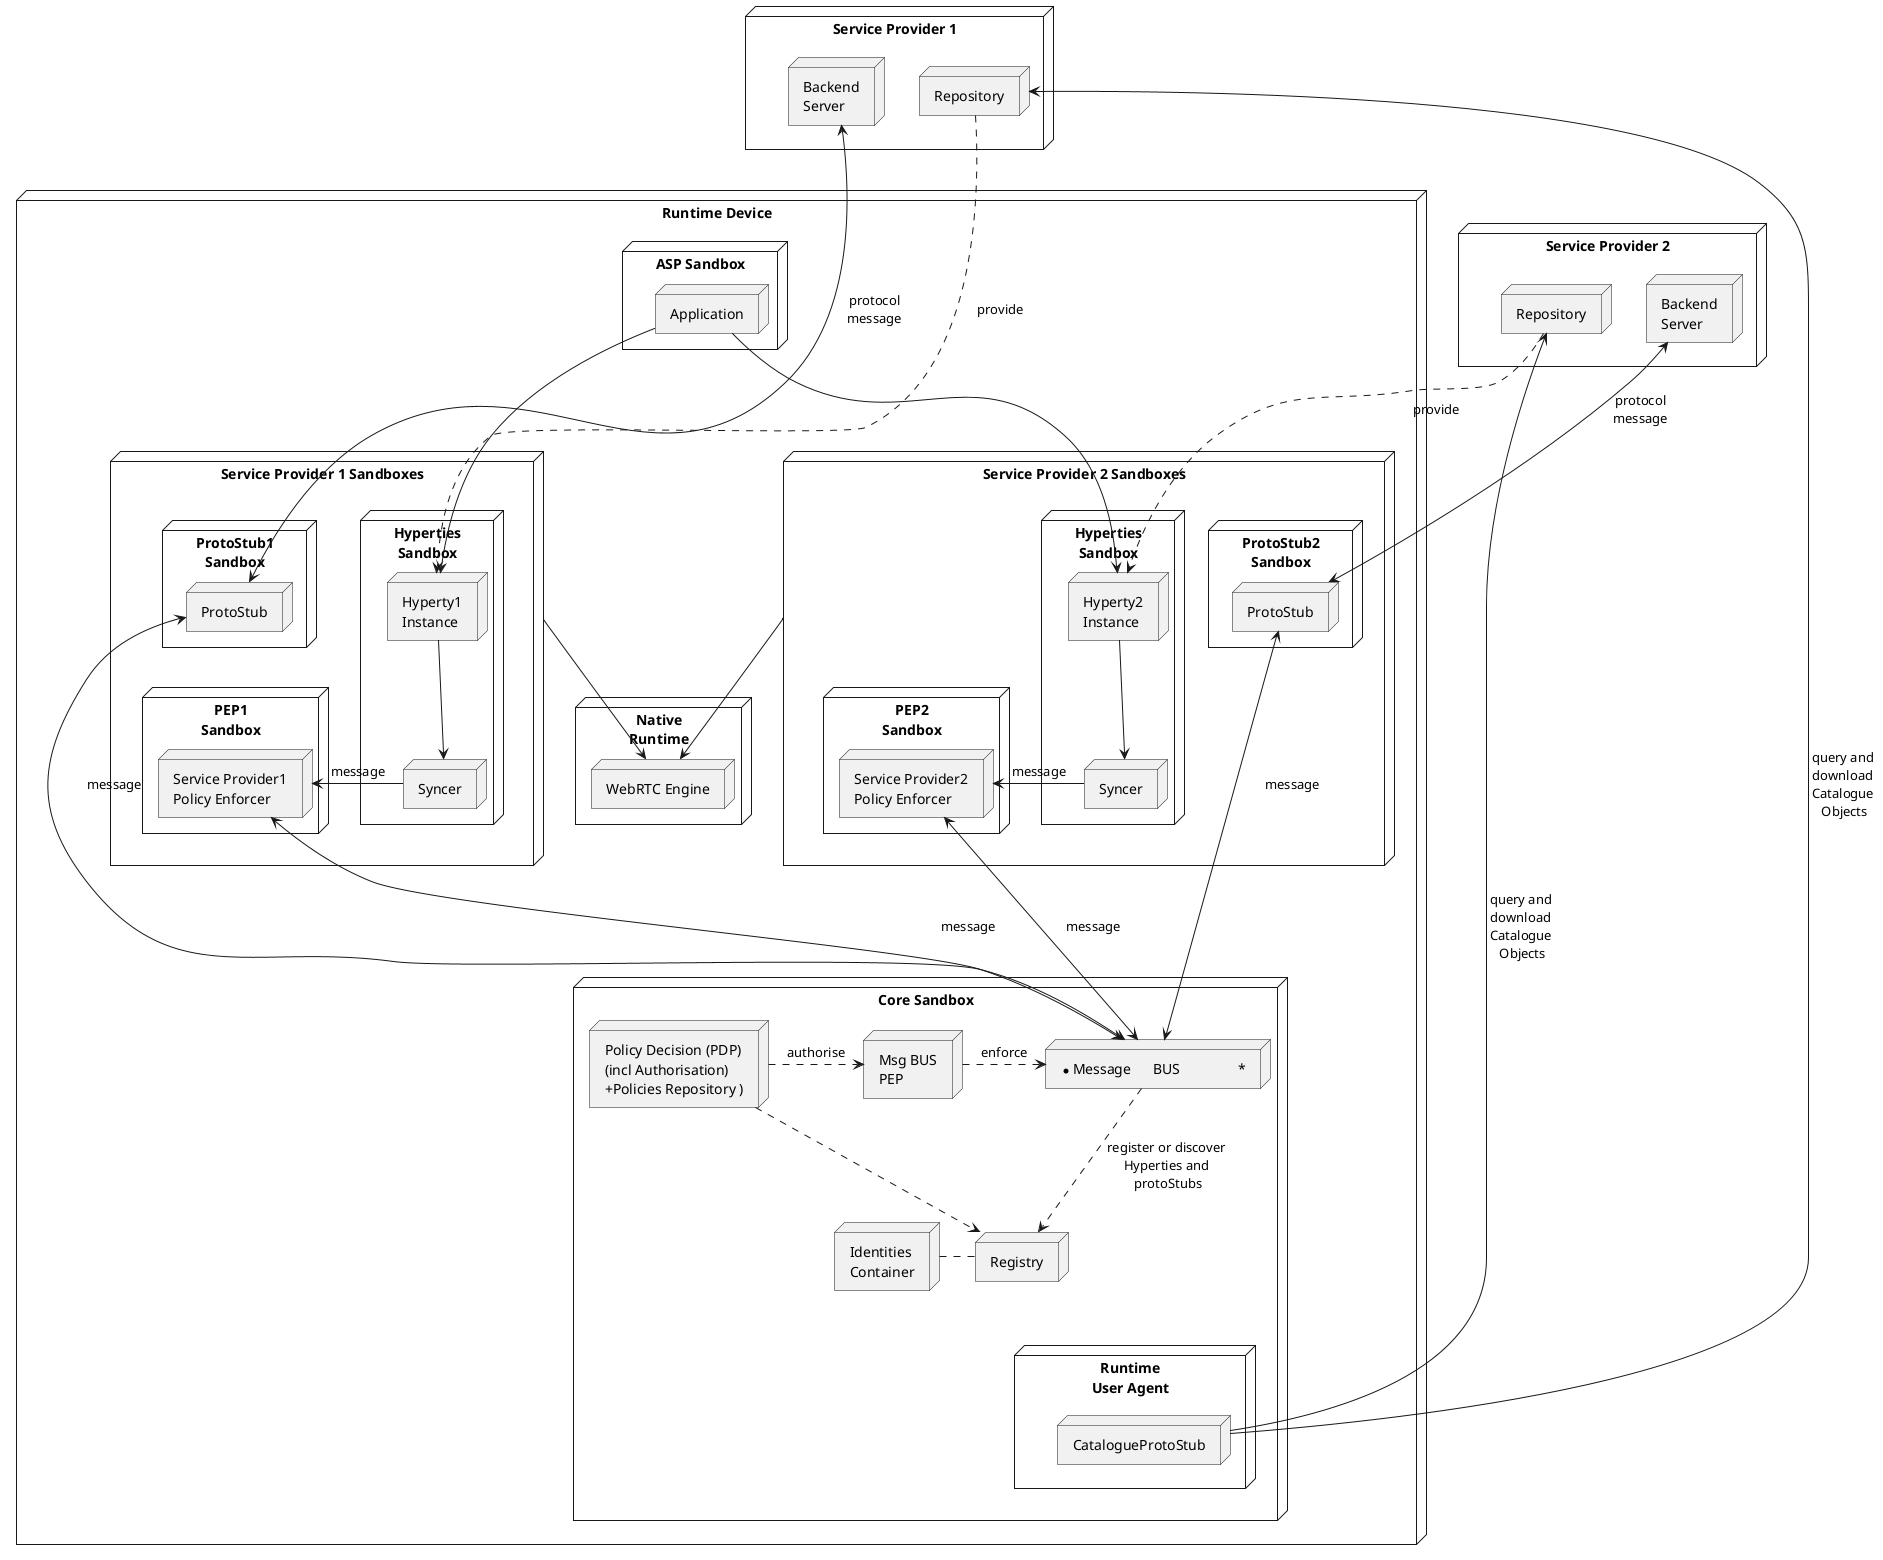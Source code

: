 @startuml "Runtime_Architecture_complete.png"


node "Service Provider 1" as SP1 {
	node Repository as Repo1
	node "Backend\nServer" as Msg1

	Repo1 -[hidden]left- Msg1
}


node "Service Provider 2" as SP2 {
	node Repository as Repo2
	node "Backend\nServer" as Msg2

	Repo2 -[hidden]right- Msg2
}

node "Runtime Device" as rt {

 node "ASP Sandbox" as ASPSand {
	 node "Application" as App 
	}

 SP1 -[hidden]down- App
 SP2 -[hidden]right- App

 node "Service Provider 1 Sandboxes" as SP1Sand {

 node "Hyperties\nSandbox" as H1Sand {


	 node "Hyperty1\nInstance" as H1
	 node "Syncer" as Sync1
	 H1 -down-> Sync1
	 }

 node "ProtoStub1\nSandbox" as Proto1Sand {

	 node "ProtoStub" as Proto1
 }

 node "PEP1\nSandbox" as PEP1Sand {
	 node "Service Provider1\nPolicy Enforcer" as PEP1
 }


  Sync1 -> PEP1 : message


 }

node "Service Provider 2 Sandboxes" as SP2Sand {

 node "Hyperties\nSandbox" as H2Sand {
	 node "Hyperty2\nInstance" as H2
	 node "Syncer" as Sync2
	 H2 -down-> Sync2
	 }

 node "PEP2\nSandbox" as PEP2Sand {
	 node "Service Provider2\nPolicy Enforcer" as PEP2
	 }

 node "ProtoStub2\nSandbox" as Proto2Sand {

  node "ProtoStub" as Proto2
  }


  Sync2 -> PEP2 : message

 }

 App -down-> H1

 App -down-> H2


Repo1 ..down-> H1: provide

Repo2 ..down-> H2: provide

Msg1 <-down-> Proto1 : protocol\nmessage

Msg2 <-down-> Proto2 : protocol\nmessage

node "Core Sandbox" as core {

 node "*            Message      BUS                *" as Bus 

 node "Msg BUS\nPEP" as BusPEP

 node "Registry" as Reg

 node "Identities\nContainer" as ID

 node "Policy Decision (PDP)\n(incl Authorisation)\n+Policies Repository )" as PDP

 node "Runtime\nUser Agent" as RunUA {
	node "CatalogueProtoStub" as RepUA
 }

 RunUA -[hidden]up- Reg
 }


node "Native\nRuntime" as native {
node "WebRTC Engine" as WRTC
	
}

 Bus <-up-> Proto1 : message

 Bus <-up-> Proto2 : message

 BusPEP ..right-> Bus : enforce

 PDP ..right-> BusPEP : authorise

 PDP .down-> Reg

 PEP1 <-down-> Bus : message

 PEP2 <-down-> Bus : message

 Reg .left. ID

 Reg <-up. Bus: register or discover\nHyperties and\n protoStubs

 WRTC <-up- SP1Sand

 WRTC <-up- SP2Sand
 	}

RepUA -> Repo1 : query and\n download \nCatalogue\n Objects
RepUA -> Repo2 : query and\n download \nCatalogue\n Objects

@enduml
